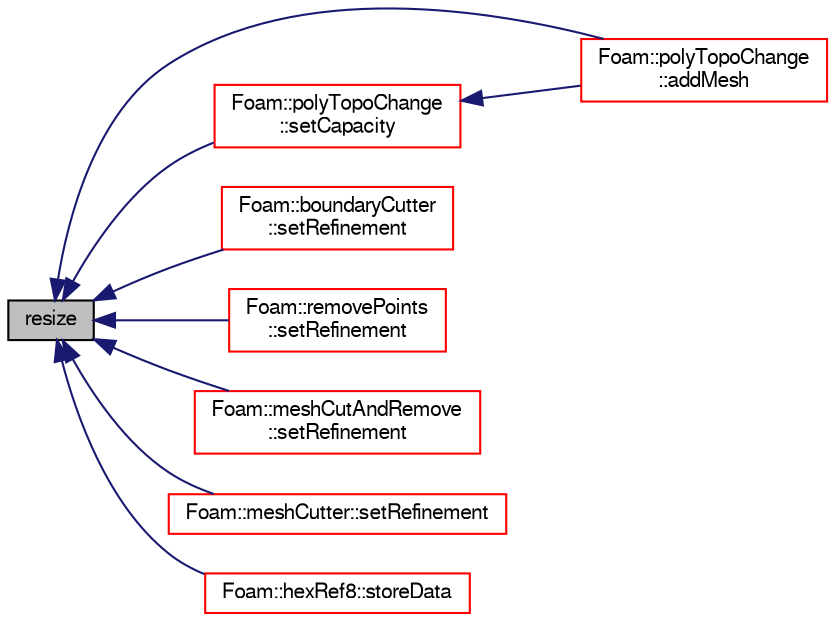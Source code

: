 digraph "resize"
{
  bgcolor="transparent";
  edge [fontname="FreeSans",fontsize="10",labelfontname="FreeSans",labelfontsize="10"];
  node [fontname="FreeSans",fontsize="10",shape=record];
  rankdir="LR";
  Node4491 [label="resize",height=0.2,width=0.4,color="black", fillcolor="grey75", style="filled", fontcolor="black"];
  Node4491 -> Node4492 [dir="back",color="midnightblue",fontsize="10",style="solid",fontname="FreeSans"];
  Node4492 [label="Foam::polyTopoChange\l::addMesh",height=0.2,width=0.4,color="red",URL="$a21678.html#a1f97630a2e6369203b99c1d1d1c3cff3",tooltip="Add all points/faces/cells of mesh. Additional offset for patch. "];
  Node4491 -> Node4496 [dir="back",color="midnightblue",fontsize="10",style="solid",fontname="FreeSans"];
  Node4496 [label="Foam::polyTopoChange\l::setCapacity",height=0.2,width=0.4,color="red",URL="$a21678.html#a63533ab96a36c8fc3ca51bf8a0622e36",tooltip="Explicitly pre-size the dynamic storage for expected mesh. "];
  Node4496 -> Node4492 [dir="back",color="midnightblue",fontsize="10",style="solid",fontname="FreeSans"];
  Node4491 -> Node4497 [dir="back",color="midnightblue",fontsize="10",style="solid",fontname="FreeSans"];
  Node4497 [label="Foam::boundaryCutter\l::setRefinement",height=0.2,width=0.4,color="red",URL="$a21498.html#ae6930353f029f71d7726d9992c9538f9",tooltip="Do actual cutting with cut description. Inserts mesh changes. "];
  Node4491 -> Node4499 [dir="back",color="midnightblue",fontsize="10",style="solid",fontname="FreeSans"];
  Node4499 [label="Foam::removePoints\l::setRefinement",height=0.2,width=0.4,color="red",URL="$a21722.html#a9e4bbed42eb828caa39cf0e1c437bb88",tooltip="Play commands into polyTopoChange to remove points. Gets. "];
  Node4491 -> Node4514 [dir="back",color="midnightblue",fontsize="10",style="solid",fontname="FreeSans"];
  Node4514 [label="Foam::meshCutAndRemove\l::setRefinement",height=0.2,width=0.4,color="red",URL="$a21502.html#a5b289474e53287a9460c322f12434dec",tooltip="Do actual cutting with cut description. Inserts mesh changes. "];
  Node4491 -> Node4516 [dir="back",color="midnightblue",fontsize="10",style="solid",fontname="FreeSans"];
  Node4516 [label="Foam::meshCutter::setRefinement",height=0.2,width=0.4,color="red",URL="$a21506.html#ad6964ecaeb84631835d8a4e51bf706bb",tooltip="Do actual cutting with cut description. Inserts mesh changes. "];
  Node4491 -> Node4521 [dir="back",color="midnightblue",fontsize="10",style="solid",fontname="FreeSans"];
  Node4521 [label="Foam::hexRef8::storeData",height=0.2,width=0.4,color="red",URL="$a21654.html#aca564b3e1d6bf72a398ffc8c17668020",tooltip="Signal points/face/cells for which to store data. "];
}
